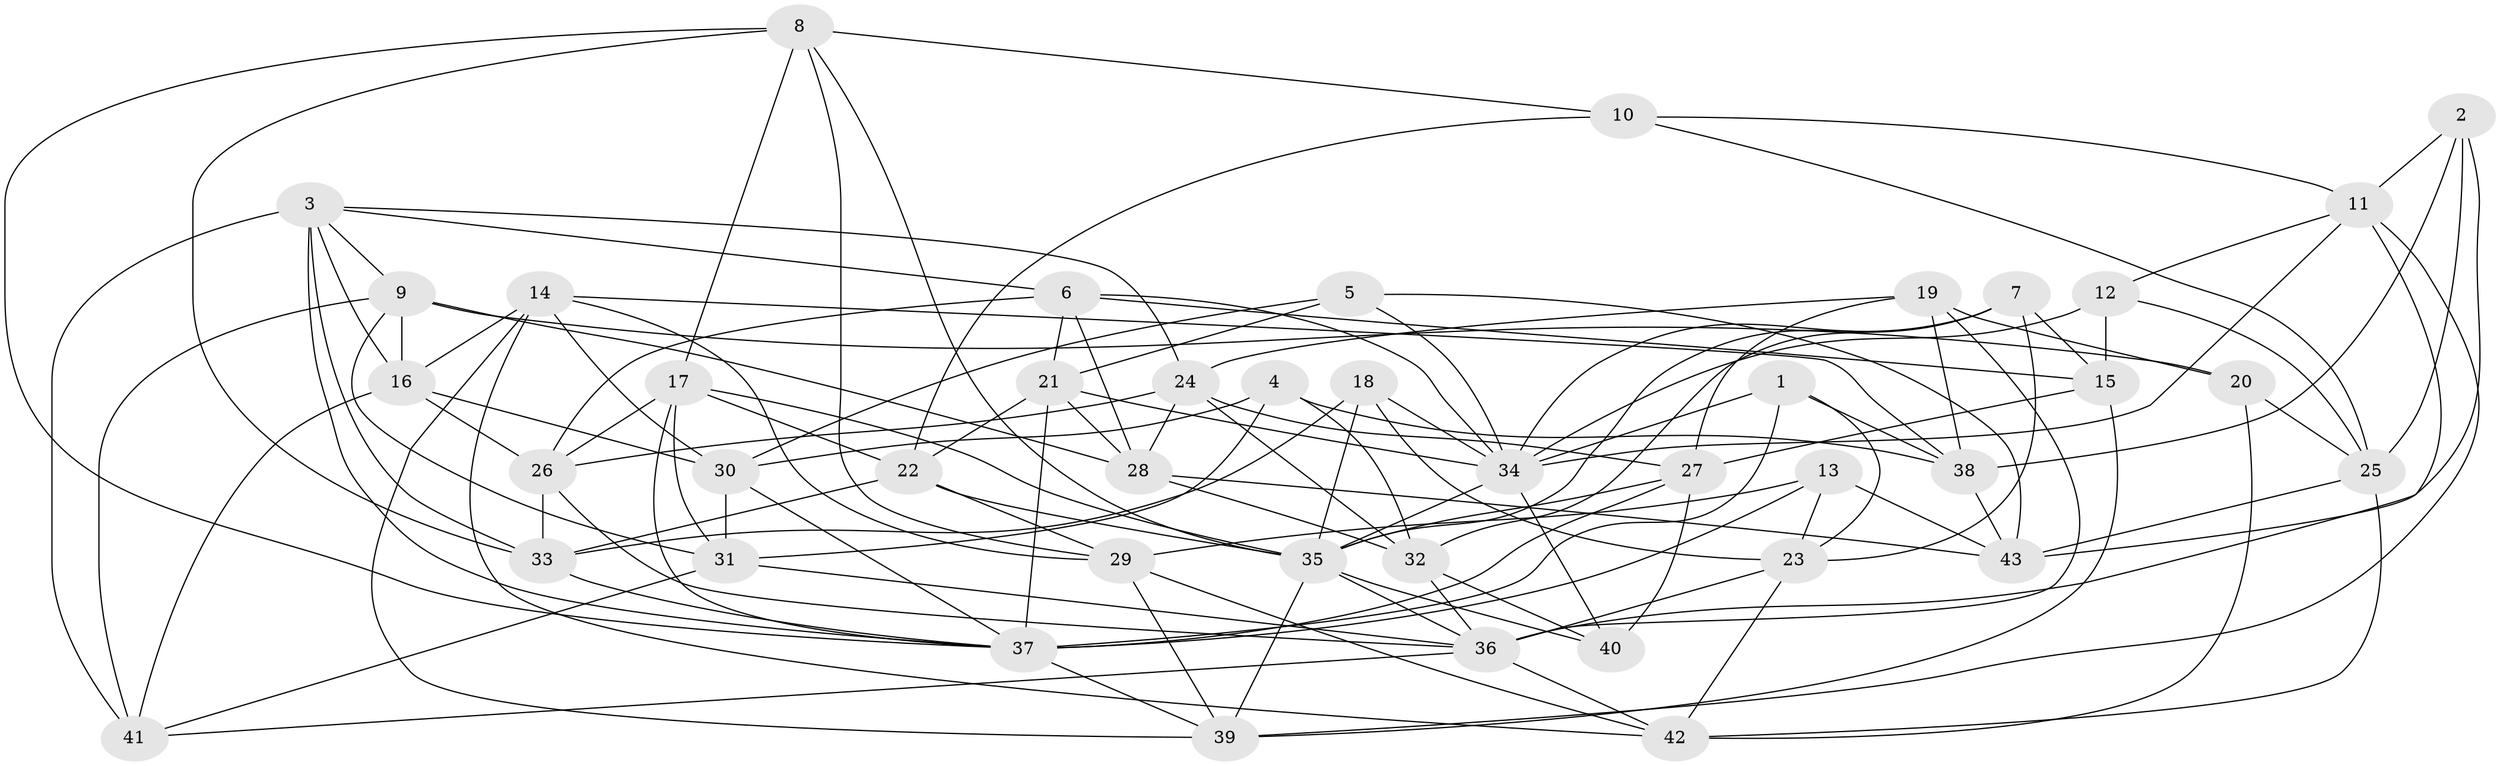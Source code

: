 // original degree distribution, {4: 1.0}
// Generated by graph-tools (version 1.1) at 2025/26/03/09/25 03:26:59]
// undirected, 43 vertices, 125 edges
graph export_dot {
graph [start="1"]
  node [color=gray90,style=filled];
  1;
  2;
  3;
  4;
  5;
  6;
  7;
  8;
  9;
  10;
  11;
  12;
  13;
  14;
  15;
  16;
  17;
  18;
  19;
  20;
  21;
  22;
  23;
  24;
  25;
  26;
  27;
  28;
  29;
  30;
  31;
  32;
  33;
  34;
  35;
  36;
  37;
  38;
  39;
  40;
  41;
  42;
  43;
  1 -- 23 [weight=1.0];
  1 -- 34 [weight=1.0];
  1 -- 37 [weight=1.0];
  1 -- 38 [weight=1.0];
  2 -- 11 [weight=1.0];
  2 -- 25 [weight=1.0];
  2 -- 38 [weight=1.0];
  2 -- 43 [weight=1.0];
  3 -- 6 [weight=1.0];
  3 -- 9 [weight=1.0];
  3 -- 16 [weight=1.0];
  3 -- 24 [weight=1.0];
  3 -- 33 [weight=1.0];
  3 -- 37 [weight=1.0];
  3 -- 41 [weight=2.0];
  4 -- 30 [weight=1.0];
  4 -- 31 [weight=1.0];
  4 -- 32 [weight=1.0];
  4 -- 38 [weight=1.0];
  5 -- 21 [weight=1.0];
  5 -- 30 [weight=1.0];
  5 -- 34 [weight=1.0];
  5 -- 43 [weight=1.0];
  6 -- 15 [weight=1.0];
  6 -- 21 [weight=1.0];
  6 -- 26 [weight=1.0];
  6 -- 28 [weight=1.0];
  6 -- 34 [weight=1.0];
  7 -- 15 [weight=2.0];
  7 -- 23 [weight=1.0];
  7 -- 32 [weight=1.0];
  7 -- 34 [weight=1.0];
  7 -- 35 [weight=1.0];
  8 -- 10 [weight=1.0];
  8 -- 17 [weight=1.0];
  8 -- 29 [weight=1.0];
  8 -- 33 [weight=1.0];
  8 -- 35 [weight=1.0];
  8 -- 37 [weight=1.0];
  9 -- 16 [weight=1.0];
  9 -- 20 [weight=1.0];
  9 -- 28 [weight=1.0];
  9 -- 31 [weight=1.0];
  9 -- 41 [weight=1.0];
  10 -- 11 [weight=1.0];
  10 -- 22 [weight=1.0];
  10 -- 25 [weight=1.0];
  11 -- 12 [weight=1.0];
  11 -- 34 [weight=1.0];
  11 -- 36 [weight=1.0];
  11 -- 39 [weight=1.0];
  12 -- 15 [weight=1.0];
  12 -- 25 [weight=1.0];
  12 -- 34 [weight=1.0];
  13 -- 23 [weight=1.0];
  13 -- 29 [weight=1.0];
  13 -- 37 [weight=1.0];
  13 -- 43 [weight=1.0];
  14 -- 16 [weight=1.0];
  14 -- 29 [weight=1.0];
  14 -- 30 [weight=1.0];
  14 -- 38 [weight=1.0];
  14 -- 39 [weight=1.0];
  14 -- 42 [weight=1.0];
  15 -- 27 [weight=1.0];
  15 -- 39 [weight=1.0];
  16 -- 26 [weight=1.0];
  16 -- 30 [weight=1.0];
  16 -- 41 [weight=1.0];
  17 -- 22 [weight=1.0];
  17 -- 26 [weight=1.0];
  17 -- 31 [weight=1.0];
  17 -- 35 [weight=1.0];
  17 -- 37 [weight=1.0];
  18 -- 23 [weight=1.0];
  18 -- 33 [weight=1.0];
  18 -- 34 [weight=1.0];
  18 -- 35 [weight=1.0];
  19 -- 20 [weight=1.0];
  19 -- 24 [weight=1.0];
  19 -- 27 [weight=1.0];
  19 -- 36 [weight=2.0];
  19 -- 38 [weight=1.0];
  20 -- 25 [weight=1.0];
  20 -- 42 [weight=1.0];
  21 -- 22 [weight=1.0];
  21 -- 28 [weight=1.0];
  21 -- 34 [weight=1.0];
  21 -- 37 [weight=1.0];
  22 -- 29 [weight=1.0];
  22 -- 33 [weight=1.0];
  22 -- 35 [weight=1.0];
  23 -- 36 [weight=1.0];
  23 -- 42 [weight=1.0];
  24 -- 26 [weight=1.0];
  24 -- 27 [weight=1.0];
  24 -- 28 [weight=1.0];
  24 -- 32 [weight=1.0];
  25 -- 42 [weight=1.0];
  25 -- 43 [weight=1.0];
  26 -- 33 [weight=1.0];
  26 -- 36 [weight=1.0];
  27 -- 35 [weight=1.0];
  27 -- 37 [weight=1.0];
  27 -- 40 [weight=1.0];
  28 -- 32 [weight=1.0];
  28 -- 43 [weight=1.0];
  29 -- 39 [weight=1.0];
  29 -- 42 [weight=1.0];
  30 -- 31 [weight=1.0];
  30 -- 37 [weight=1.0];
  31 -- 36 [weight=1.0];
  31 -- 41 [weight=1.0];
  32 -- 36 [weight=1.0];
  32 -- 40 [weight=1.0];
  33 -- 37 [weight=1.0];
  34 -- 35 [weight=1.0];
  34 -- 40 [weight=1.0];
  35 -- 36 [weight=1.0];
  35 -- 39 [weight=1.0];
  35 -- 40 [weight=1.0];
  36 -- 41 [weight=1.0];
  36 -- 42 [weight=1.0];
  37 -- 39 [weight=1.0];
  38 -- 43 [weight=1.0];
}
